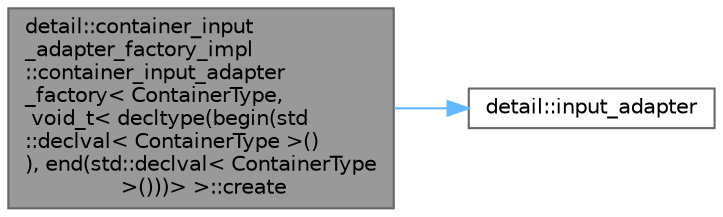 digraph "detail::container_input_adapter_factory_impl::container_input_adapter_factory&lt; ContainerType, void_t&lt; decltype(begin(std::declval&lt; ContainerType &gt;()), end(std::declval&lt; ContainerType &gt;()))&gt; &gt;::create"
{
 // INTERACTIVE_SVG=YES
 // LATEX_PDF_SIZE
  bgcolor="transparent";
  edge [fontname=Helvetica,fontsize=10,labelfontname=Helvetica,labelfontsize=10];
  node [fontname=Helvetica,fontsize=10,shape=box,height=0.2,width=0.4];
  rankdir="LR";
  Node1 [id="Node000001",label="detail::container_input\l_adapter_factory_impl\l::container_input_adapter\l_factory\< ContainerType,\l void_t\< decltype(begin(std\l::declval\< ContainerType \>()\l), end(std::declval\< ContainerType\l \>()))\> \>::create",height=0.2,width=0.4,color="gray40", fillcolor="grey60", style="filled", fontcolor="black",tooltip=" "];
  Node1 -> Node2 [id="edge1_Node000001_Node000002",color="steelblue1",style="solid",tooltip=" "];
  Node2 [id="Node000002",label="detail::input_adapter",height=0.2,width=0.4,color="grey40", fillcolor="white", style="filled",URL="$namespacedetail.html#aada1510d1b55ad2faf4a71c70cffb374",tooltip=" "];
}
